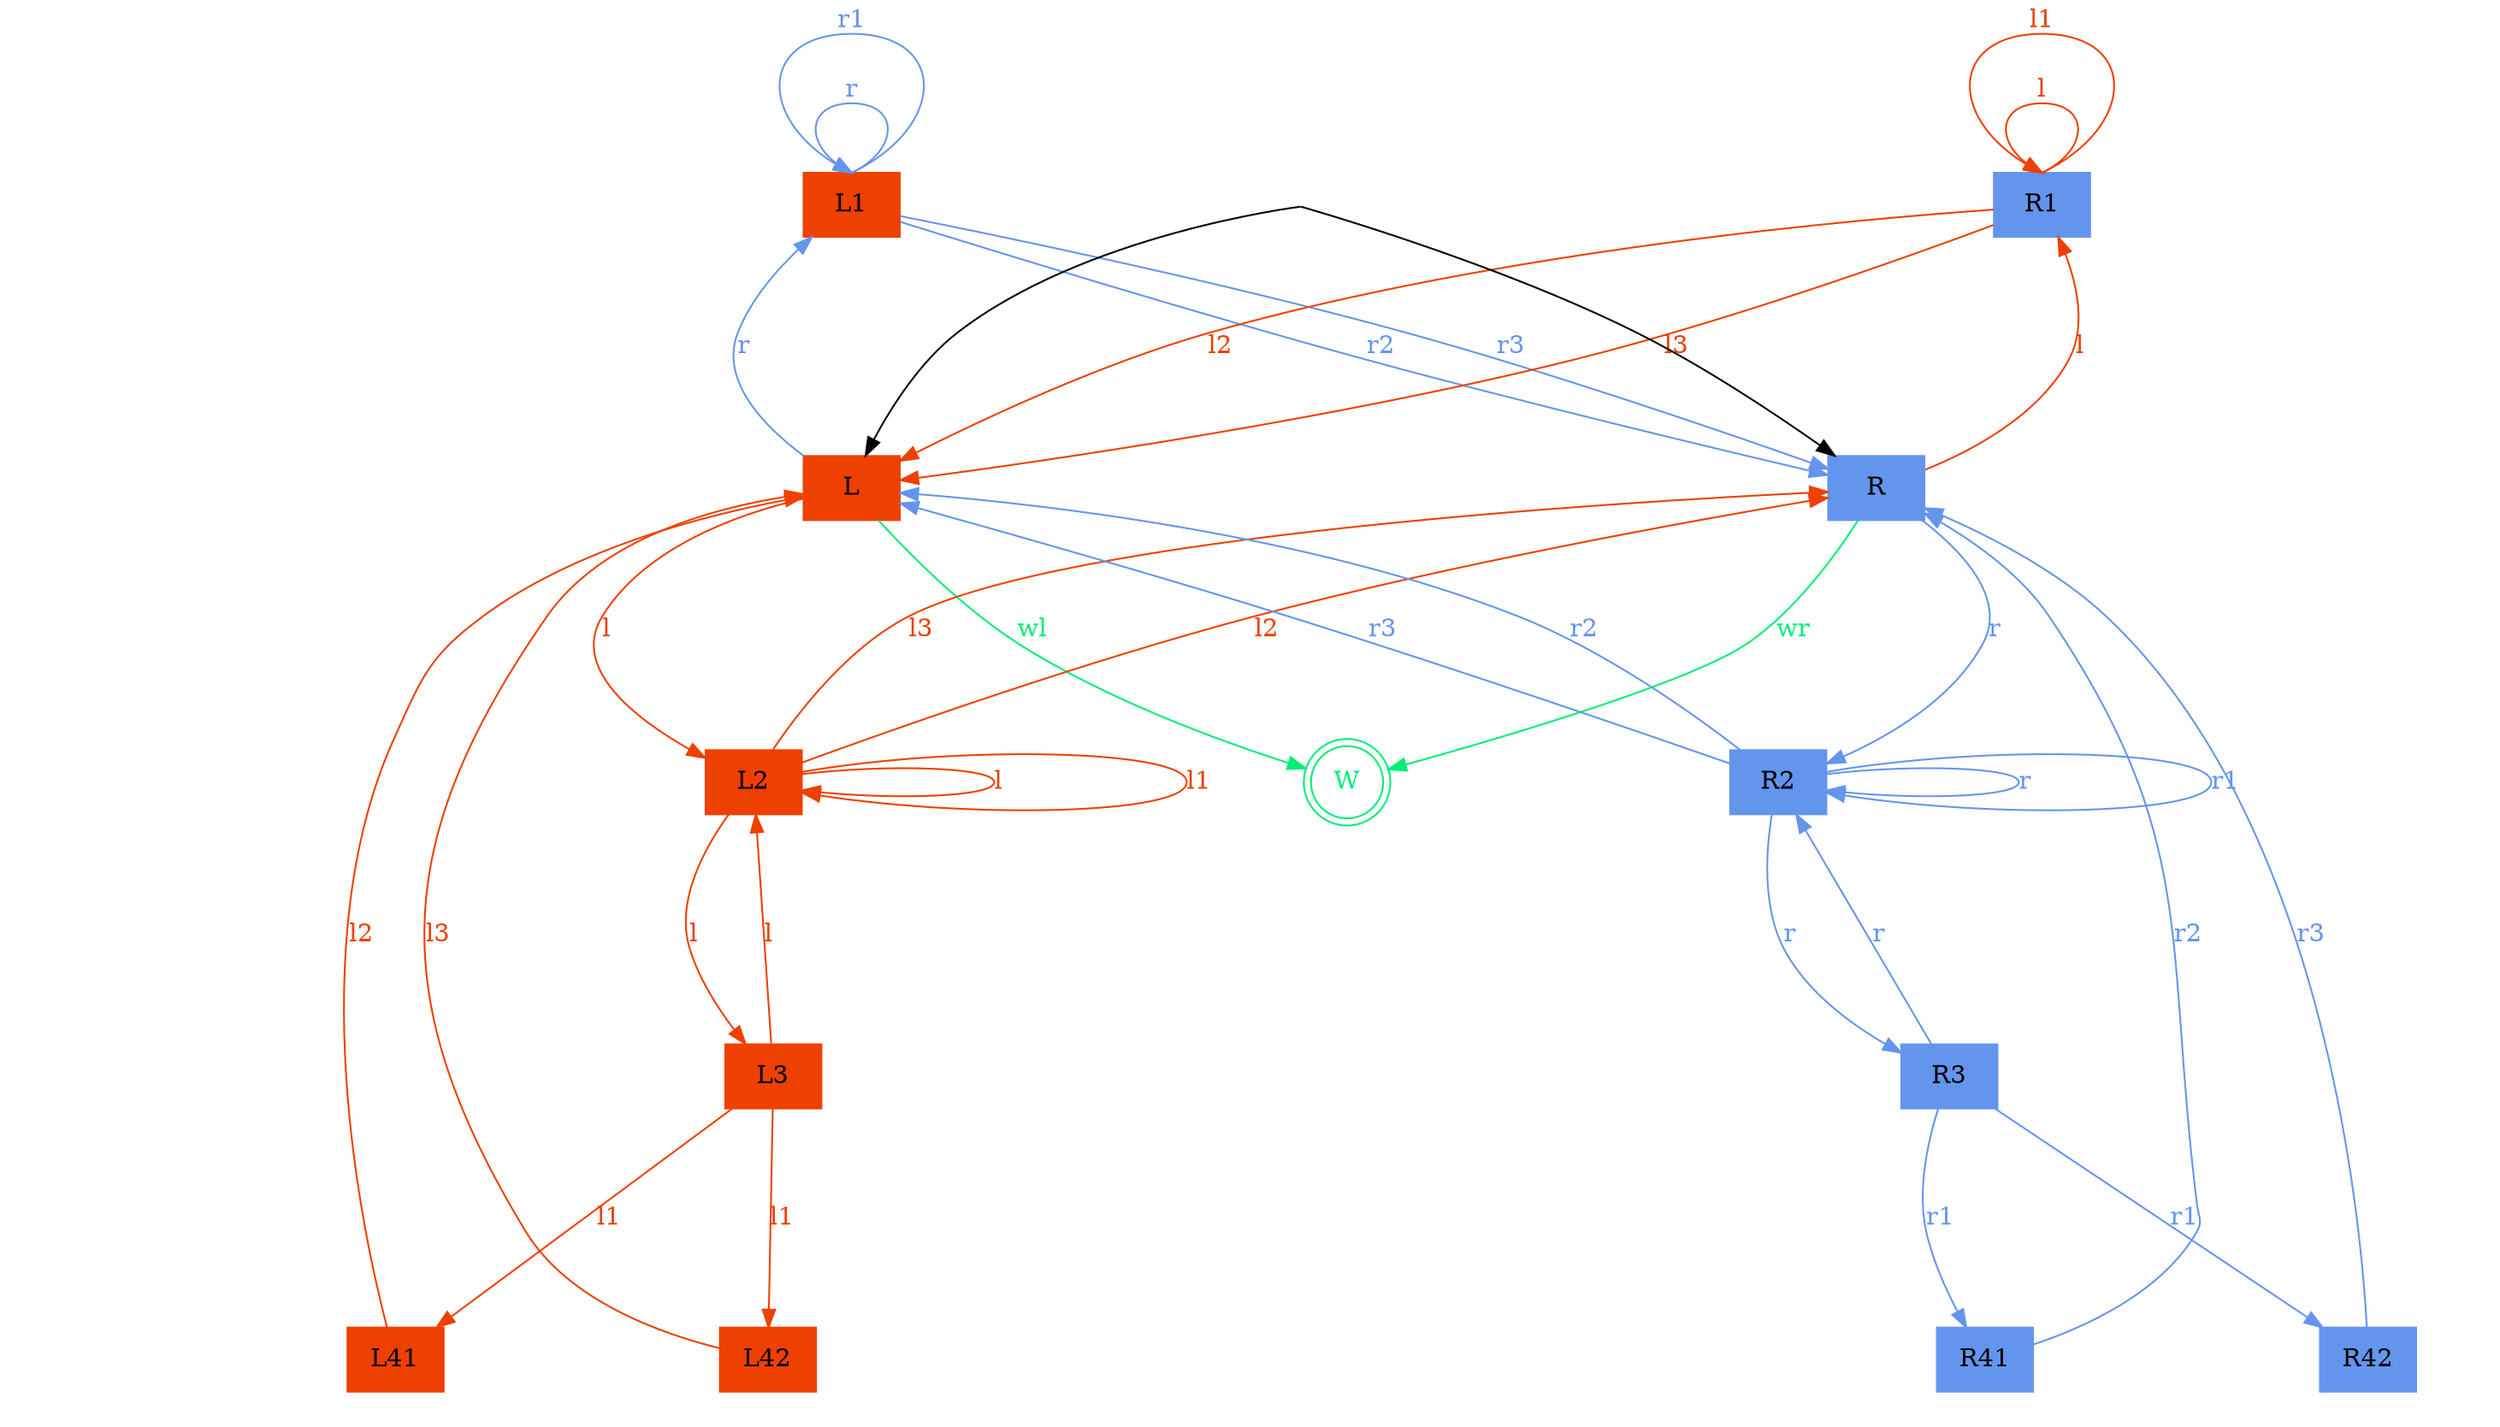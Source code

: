 // This is the butterfly NFA from figure 6
// It is controllable
// Strategy: play a until in the dw-closure of (w,1,0,0,w); then play b followed by c or d towards (w,0,0,0,w); repeat.

digraph Butterfly {
    
    graph [nodesep="1.5", ranksep="1.5"];


    subgraph cluster_left {
        style=invis;  // do not draw a box around the subgraph
        node [style=filled color=orangered2];
        {rank=min;
            L1 [label="L1" shape=box];
        }
        L [label="L" shape=box];
        L2 [label="L2" shape=box];
        L3 [label="L3" shape=box];
        L41 [label="L41" shape=box];
        L42 [label="L42" shape=box];
        
        L1:n -> L1:n [label="r" color=cornflowerblue fontcolor=cornflowerblue];
        L1:n -> L1:n [label="r1" color=cornflowerblue fontcolor=cornflowerblue];

        L -> L1 [label="r" color=cornflowerblue fontcolor=cornflowerblue];
        L -> L2 [label="l" color=orangered2 fontcolor=orangered2];
        L2 -> L2 [label="l" color=orangered2 fontcolor=orangered2];
        L2 -> L2 [label="l1" color=orangered2 fontcolor=orangered2];
        L2 -> L3 [label="l" color=orangered2 fontcolor=orangered2];
        L3 -> L2 [label="l" color=orangered2 fontcolor=orangered2];

        L3 -> L41 [label="l1" color=orangered2 fontcolor=orangered2];
        L3 -> L42 [label="l1" color=orangered2 fontcolor=orangered2];
        L41 -> L [label="l2" color=orangered2 fontcolor=orangered2];
        L42 -> L [label="l3" color=orangered2 fontcolor=orangered2];


    }

    subgraph cluster_right {
        style=invis;  // do not draw a box around the subgraph
        node [style=filled color=cornflowerblue];

        {rank=min;
            R1 [label="R1" shape=box];
        }
        R [label="R" shape=box];
        R2 [label="R2" shape=box];
        R3 [label="R3" shape=box];
        R41 [label="R41" shape=box];
        R42 [label="R42" shape=box];

        R1:n -> R1:n [label="l" color=orangered2 fontcolor=orangered2];
        R1:n -> R1:n [label="l1" color=orangered2 fontcolor=orangered2];

        R -> R1 [label="l" color=orangered2 fontcolor=orangered2];
        R -> R2 [label="r" color=cornflowerblue fontcolor=cornflowerblue];
        R2 -> R2 [label="r" color=cornflowerblue fontcolor=cornflowerblue];
        R2 -> R2 [label="r1" color=cornflowerblue fontcolor=cornflowerblue];
        R2 -> R3 [label="r" color=cornflowerblue fontcolor=cornflowerblue];
        R3 -> R2 [label="r" color=cornflowerblue fontcolor=cornflowerblue];

        R3 -> R41 [label="r1" color=cornflowerblue fontcolor=cornflowerblue];
        R3 -> R42 [label="r1" color=cornflowerblue fontcolor=cornflowerblue];
        R41 -> R [label="r2" color=cornflowerblue fontcolor=cornflowerblue];
        R42 -> R [label="r3" color=cornflowerblue fontcolor=cornflowerblue];
    }
    
    L1 -> R [label="r2" color=cornflowerblue fontcolor=cornflowerblue];
    L1 -> R [label="r3" color=cornflowerblue fontcolor=cornflowerblue];
    R2 -> L [label="r2" color=cornflowerblue fontcolor=cornflowerblue];
    R2 -> L [label="r3" color=cornflowerblue fontcolor=cornflowerblue];
    R1 -> L [label="l2" color=orangered2 fontcolor=orangered2];
    R1 -> L [label="l3" color=orangered2 fontcolor=orangered2];
    L2 -> R [label="l2" color=orangered2 fontcolor=orangered2];
    L2 -> R [label="l3" color=orangered2 fontcolor=orangered2];


    init [label="",shape=none,height=0,width=0];
    win [label="W", shape=doublecircle fontcolor=springgreen2 color=springgreen2];
    // make states L and R initial
    init -> L;
    init -> R;

    // lw wins from the left, toxic on the right
    L -> win [label="wl" color=springgreen2 fontcolor=springgreen2];
    // rw wins from the right, toxic on the left
    R -> win [label="wr" color=springgreen2 fontcolor=springgreen2];
}


